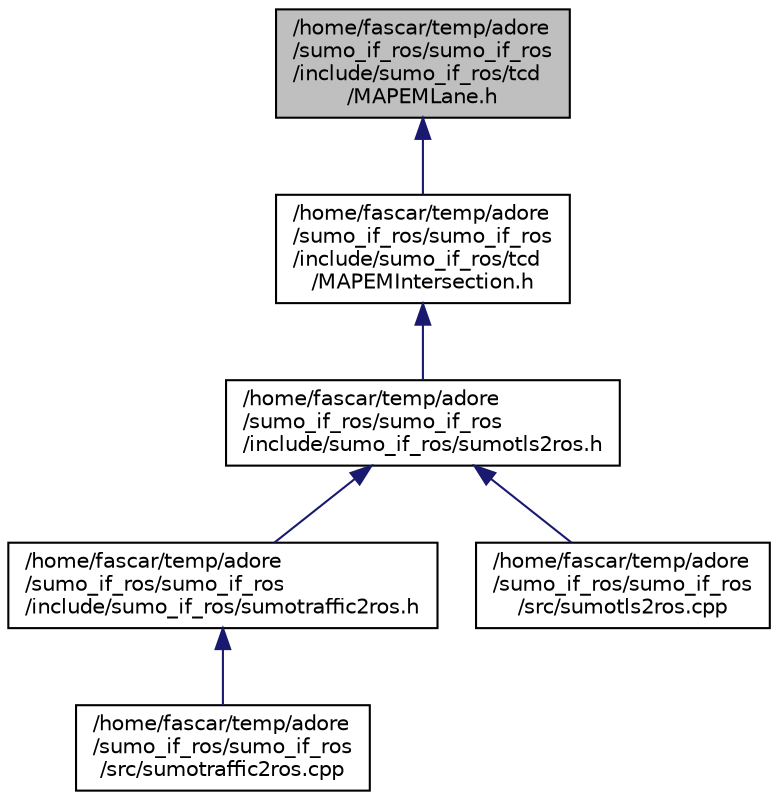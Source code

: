 digraph "/home/fascar/temp/adore/sumo_if_ros/sumo_if_ros/include/sumo_if_ros/tcd/MAPEMLane.h"
{
 // LATEX_PDF_SIZE
  edge [fontname="Helvetica",fontsize="10",labelfontname="Helvetica",labelfontsize="10"];
  node [fontname="Helvetica",fontsize="10",shape=record];
  Node1 [label="/home/fascar/temp/adore\l/sumo_if_ros/sumo_if_ros\l/include/sumo_if_ros/tcd\l/MAPEMLane.h",height=0.2,width=0.4,color="black", fillcolor="grey75", style="filled", fontcolor="black",tooltip=" "];
  Node1 -> Node2 [dir="back",color="midnightblue",fontsize="10",style="solid",fontname="Helvetica"];
  Node2 [label="/home/fascar/temp/adore\l/sumo_if_ros/sumo_if_ros\l/include/sumo_if_ros/tcd\l/MAPEMIntersection.h",height=0.2,width=0.4,color="black", fillcolor="white", style="filled",URL="$MAPEMIntersection_8h.html",tooltip=" "];
  Node2 -> Node3 [dir="back",color="midnightblue",fontsize="10",style="solid",fontname="Helvetica"];
  Node3 [label="/home/fascar/temp/adore\l/sumo_if_ros/sumo_if_ros\l/include/sumo_if_ros/sumotls2ros.h",height=0.2,width=0.4,color="black", fillcolor="white", style="filled",URL="$sumotls2ros_8h.html",tooltip=" "];
  Node3 -> Node4 [dir="back",color="midnightblue",fontsize="10",style="solid",fontname="Helvetica"];
  Node4 [label="/home/fascar/temp/adore\l/sumo_if_ros/sumo_if_ros\l/include/sumo_if_ros/sumotraffic2ros.h",height=0.2,width=0.4,color="black", fillcolor="white", style="filled",URL="$sumotraffic2ros_8h.html",tooltip=" "];
  Node4 -> Node5 [dir="back",color="midnightblue",fontsize="10",style="solid",fontname="Helvetica"];
  Node5 [label="/home/fascar/temp/adore\l/sumo_if_ros/sumo_if_ros\l/src/sumotraffic2ros.cpp",height=0.2,width=0.4,color="black", fillcolor="white", style="filled",URL="$sumotraffic2ros_8cpp.html",tooltip=" "];
  Node3 -> Node6 [dir="back",color="midnightblue",fontsize="10",style="solid",fontname="Helvetica"];
  Node6 [label="/home/fascar/temp/adore\l/sumo_if_ros/sumo_if_ros\l/src/sumotls2ros.cpp",height=0.2,width=0.4,color="black", fillcolor="white", style="filled",URL="$sumotls2ros_8cpp.html",tooltip=" "];
}
